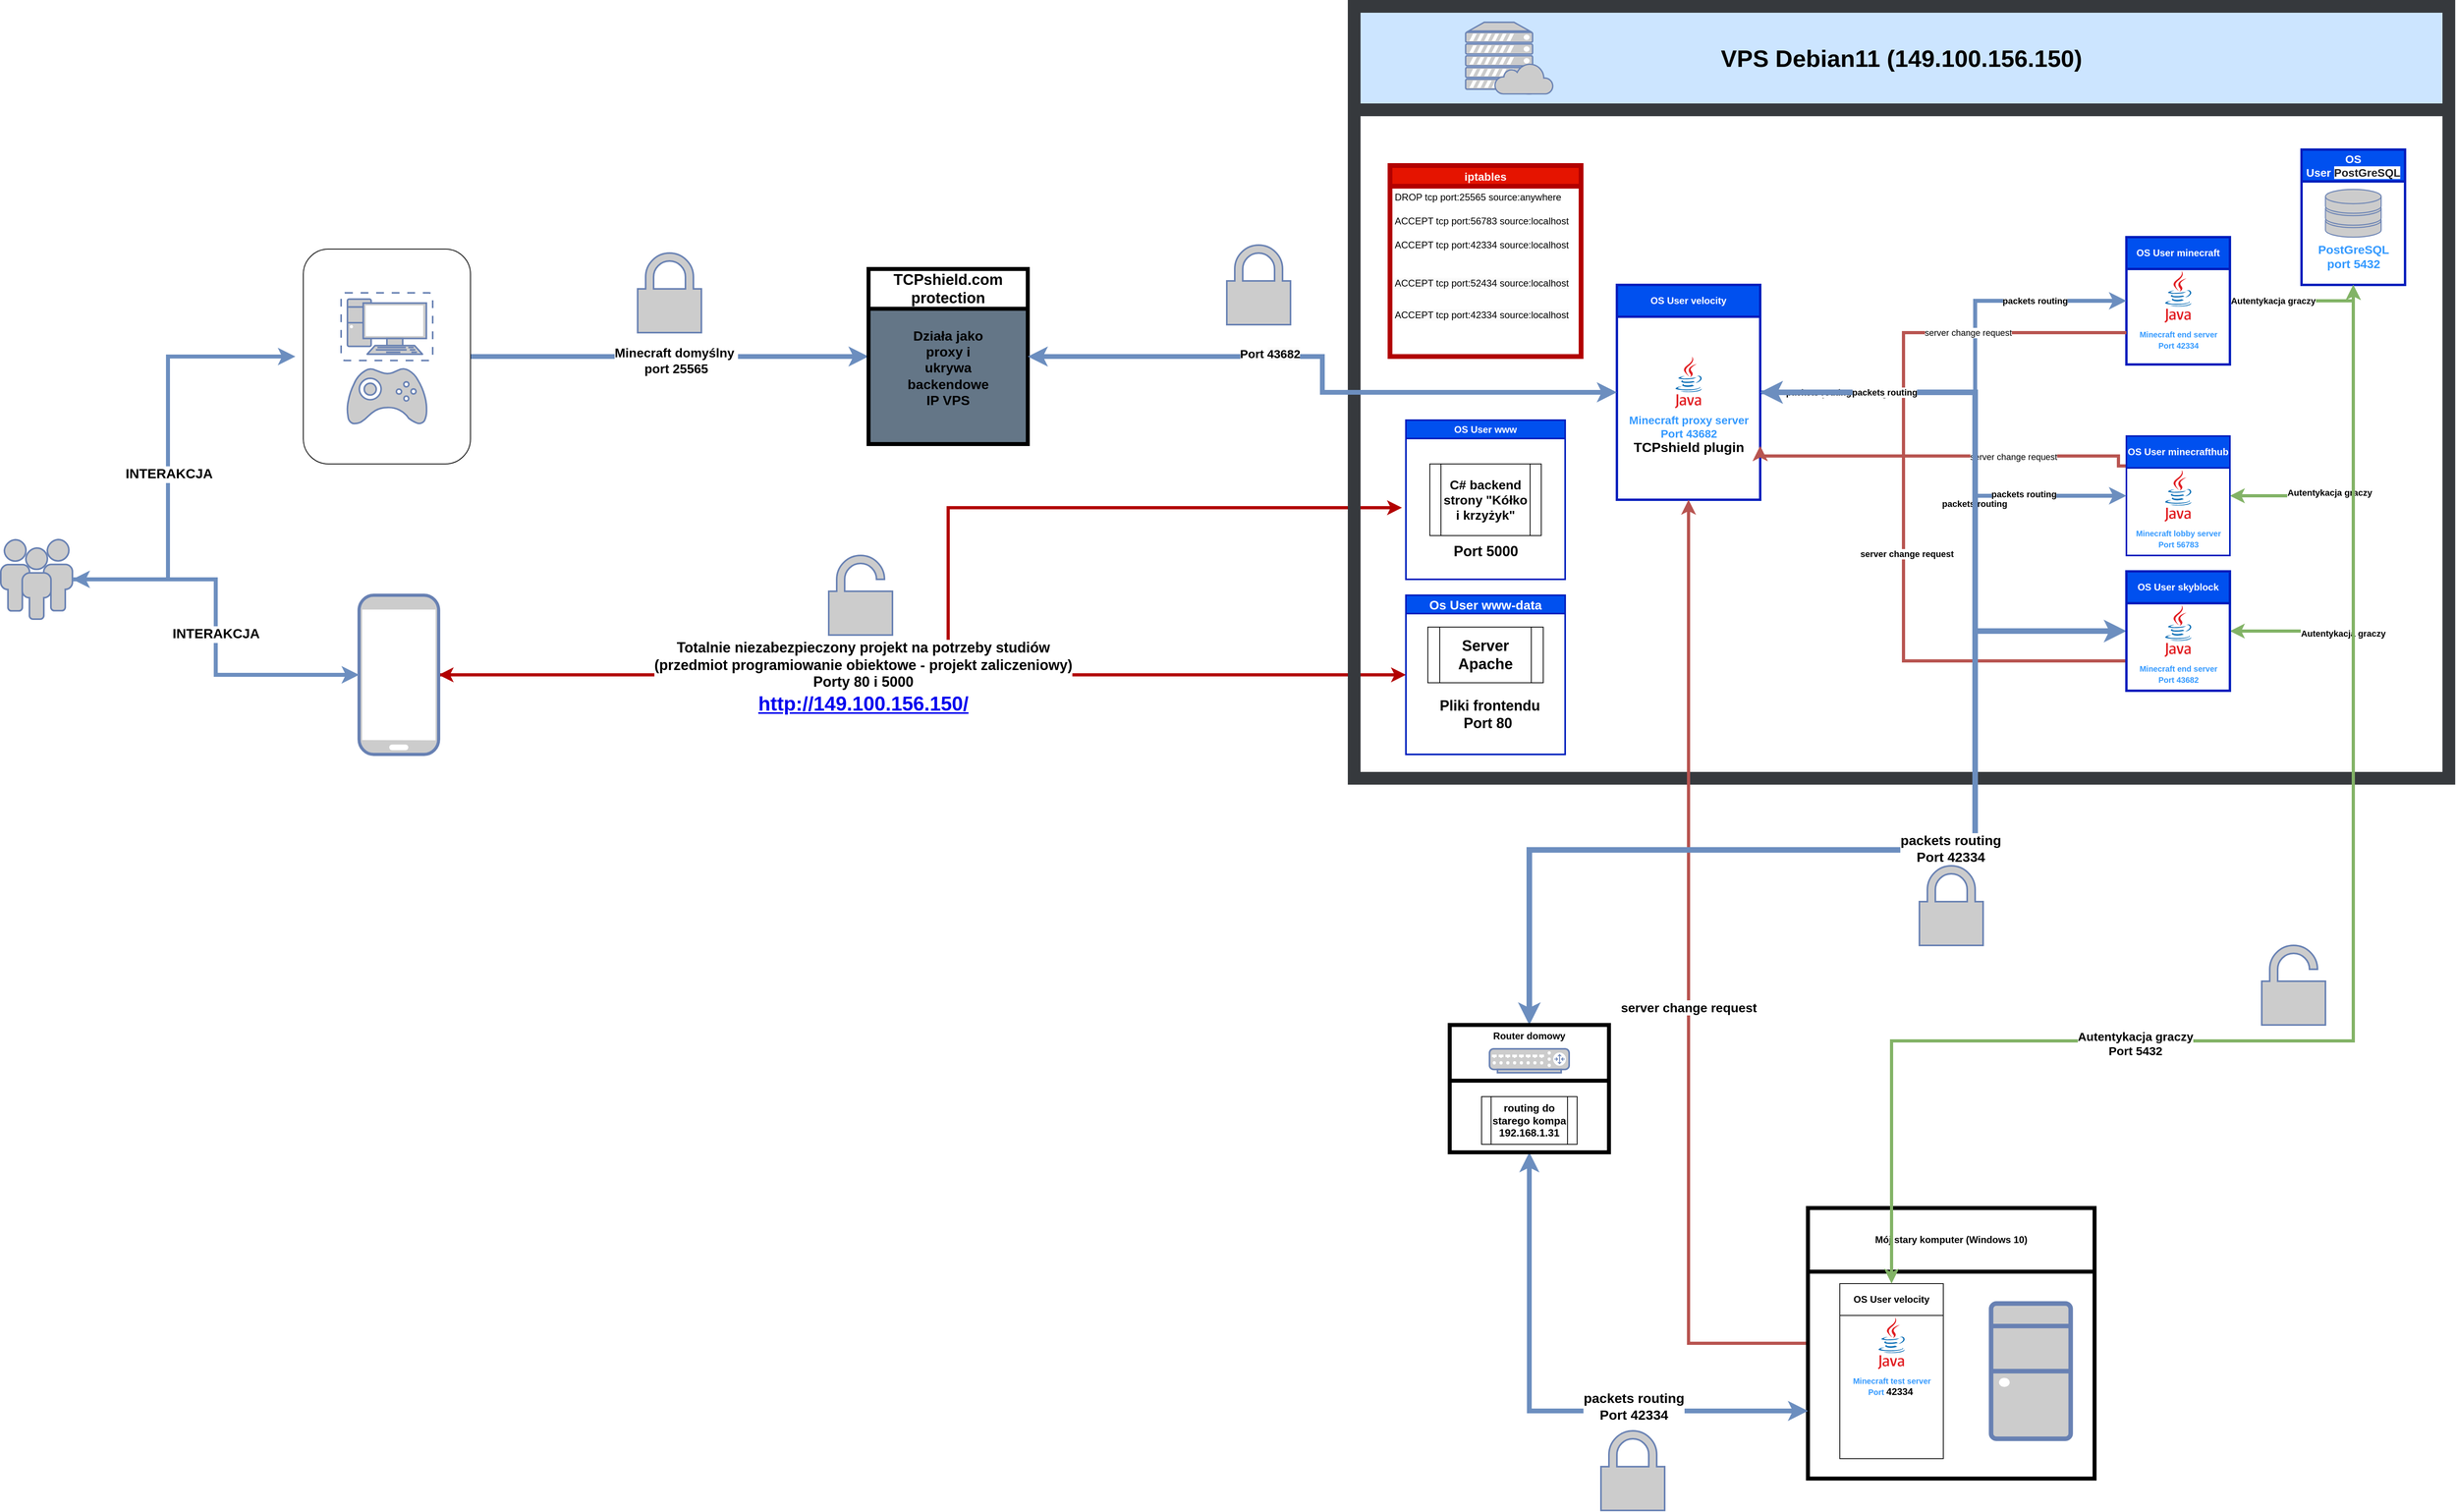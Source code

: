<mxfile version="24.4.6" type="github">
  <diagram name="Strona-1" id="v6Axa3R0iDyyJzmrWVXv">
    <mxGraphModel dx="3990" dy="1300" grid="1" gridSize="10" guides="1" tooltips="1" connect="1" arrows="1" fold="1" page="1" pageScale="1" pageWidth="1600" pageHeight="1200" math="0" shadow="0">
      <root>
        <mxCell id="0" />
        <mxCell id="1" parent="0" />
        <mxCell id="nR0ov-suRXUIzoShIlQR-105" style="edgeStyle=orthogonalEdgeStyle;rounded=0;orthogonalLoop=1;jettySize=auto;html=1;exitX=1;exitY=0.5;exitDx=0;exitDy=0;entryX=0;entryY=0.5;entryDx=0;entryDy=0;strokeWidth=6;fillColor=#dae8fc;strokeColor=#6c8ebf;" parent="1" source="nR0ov-suRXUIzoShIlQR-102" target="nR0ov-suRXUIzoShIlQR-99" edge="1">
          <mxGeometry relative="1" as="geometry" />
        </mxCell>
        <mxCell id="nR0ov-suRXUIzoShIlQR-106" value="&lt;b style=&quot;font-size: 16px;&quot;&gt;Minecraft domyślny&amp;nbsp;&lt;br&gt;port 25565&lt;/b&gt;" style="edgeLabel;html=1;align=center;verticalAlign=middle;resizable=0;points=[];" parent="nR0ov-suRXUIzoShIlQR-105" vertex="1" connectable="0">
          <mxGeometry x="0.029" y="-5" relative="1" as="geometry">
            <mxPoint as="offset" />
          </mxGeometry>
        </mxCell>
        <mxCell id="nR0ov-suRXUIzoShIlQR-4" value="" style="fontColor=#0066CC;verticalAlign=top;verticalLabelPosition=bottom;labelPosition=center;align=center;html=1;outlineConnect=0;fillColor=#CCCCCC;strokeColor=#6881B3;gradientColor=none;gradientDirection=north;strokeWidth=2;shape=mxgraph.networks.secured;" parent="1" vertex="1">
          <mxGeometry x="-720" y="330" width="80" height="100" as="geometry" />
        </mxCell>
        <mxCell id="nR0ov-suRXUIzoShIlQR-130" style="edgeStyle=orthogonalEdgeStyle;rounded=0;orthogonalLoop=1;jettySize=auto;html=1;exitX=1;exitY=0.5;exitDx=0;exitDy=0;exitPerimeter=0;entryX=0;entryY=0.5;entryDx=0;entryDy=0;fillColor=#e51400;strokeColor=#B20000;strokeWidth=4;" parent="1" source="nR0ov-suRXUIzoShIlQR-7" target="nR0ov-suRXUIzoShIlQR-119" edge="1">
          <mxGeometry relative="1" as="geometry" />
        </mxCell>
        <mxCell id="nR0ov-suRXUIzoShIlQR-131" style="edgeStyle=orthogonalEdgeStyle;rounded=0;orthogonalLoop=1;jettySize=auto;html=1;exitX=1;exitY=0.5;exitDx=0;exitDy=0;exitPerimeter=0;fillColor=#e51400;strokeColor=#B20000;strokeWidth=4;startArrow=classic;startFill=1;" parent="1" source="nR0ov-suRXUIzoShIlQR-7" edge="1">
          <mxGeometry relative="1" as="geometry">
            <mxPoint x="240" y="650" as="targetPoint" />
            <Array as="points">
              <mxPoint x="-330" y="860" />
              <mxPoint x="-330" y="650" />
            </Array>
          </mxGeometry>
        </mxCell>
        <mxCell id="nR0ov-suRXUIzoShIlQR-132" value="&lt;b style=&quot;font-size: 18px;&quot;&gt;Totalnie niezabezpieczony projekt na potrzeby studiów&lt;/b&gt;&lt;br&gt;&lt;b style=&quot;font-size: 18px;&quot;&gt;(przedmiot programiowanie obiektowe - projekt zaliczeniowy)&lt;/b&gt;&lt;br&gt;&lt;b style=&quot;font-size: 18px;&quot;&gt;Porty 80 i 5000&lt;/b&gt;&lt;br&gt;&lt;b style=&quot;&quot;&gt;&lt;font style=&quot;font-size: 25px;&quot; color=&quot;#ff0000&quot;&gt;&lt;a href=&quot;http://149.100.156.150/&quot;&gt;http://149.100.156.150/&lt;/a&gt;&lt;/font&gt;&lt;/b&gt;" style="edgeLabel;html=1;align=center;verticalAlign=middle;resizable=0;points=[];" parent="nR0ov-suRXUIzoShIlQR-131" vertex="1" connectable="0">
          <mxGeometry x="-0.25" y="-3" relative="1" as="geometry">
            <mxPoint as="offset" />
          </mxGeometry>
        </mxCell>
        <mxCell id="nR0ov-suRXUIzoShIlQR-7" value="" style="fontColor=#0066CC;verticalAlign=top;verticalLabelPosition=bottom;labelPosition=center;align=center;html=1;outlineConnect=0;fillColor=#CCCCCC;strokeColor=#6881B3;gradientColor=none;gradientDirection=north;strokeWidth=2;shape=mxgraph.networks.mobile;" parent="1" vertex="1">
          <mxGeometry x="-1070" y="760" width="100" height="200" as="geometry" />
        </mxCell>
        <mxCell id="nR0ov-suRXUIzoShIlQR-126" style="edgeStyle=orthogonalEdgeStyle;rounded=0;orthogonalLoop=1;jettySize=auto;html=1;exitX=1;exitY=0.5;exitDx=0;exitDy=0;exitPerimeter=0;fillColor=#dae8fc;strokeColor=#6c8ebf;strokeWidth=5;startArrow=classic;startFill=1;" parent="1" source="nR0ov-suRXUIzoShIlQR-9" edge="1">
          <mxGeometry relative="1" as="geometry">
            <mxPoint x="-1150" y="460" as="targetPoint" />
            <Array as="points">
              <mxPoint x="-1310" y="740" />
              <mxPoint x="-1310" y="460" />
            </Array>
          </mxGeometry>
        </mxCell>
        <mxCell id="nR0ov-suRXUIzoShIlQR-128" value="&lt;b&gt;&lt;font style=&quot;font-size: 17px;&quot;&gt;INTERAKCJA&lt;/font&gt;&lt;/b&gt;" style="edgeLabel;html=1;align=center;verticalAlign=middle;resizable=0;points=[];" parent="nR0ov-suRXUIzoShIlQR-126" vertex="1" connectable="0">
          <mxGeometry x="-0.098" y="-1" relative="1" as="geometry">
            <mxPoint as="offset" />
          </mxGeometry>
        </mxCell>
        <mxCell id="nR0ov-suRXUIzoShIlQR-9" value="" style="fontColor=#0066CC;verticalAlign=top;verticalLabelPosition=bottom;labelPosition=center;align=center;html=1;outlineConnect=0;fillColor=#CCCCCC;strokeColor=#6881B3;gradientColor=none;gradientDirection=north;strokeWidth=2;shape=mxgraph.networks.users;" parent="1" vertex="1">
          <mxGeometry x="-1520" y="690" width="90" height="100" as="geometry" />
        </mxCell>
        <mxCell id="nR0ov-suRXUIzoShIlQR-10" value="" style="fontColor=#0066CC;verticalAlign=top;verticalLabelPosition=bottom;labelPosition=center;align=center;html=1;outlineConnect=0;fillColor=#CCCCCC;strokeColor=#6881B3;gradientColor=none;gradientDirection=north;strokeWidth=2;shape=mxgraph.networks.unsecure;" parent="1" vertex="1">
          <mxGeometry x="-480" y="710" width="80" height="100" as="geometry" />
        </mxCell>
        <mxCell id="nR0ov-suRXUIzoShIlQR-13" value="&lt;font style=&quot;font-size: 30px;&quot;&gt;VPS Debian11 (149.100.156.150)&lt;/font&gt;" style="swimlane;whiteSpace=wrap;html=1;startSize=130;strokeWidth=16;fontSize=13;fillColor=#cce5ff;strokeColor=#36393d;" parent="1" vertex="1">
          <mxGeometry x="180" y="20" width="1375" height="970" as="geometry" />
        </mxCell>
        <mxCell id="nR0ov-suRXUIzoShIlQR-17" value="&lt;font style=&quot;font-size: 14px;&quot; face=&quot;Helvetica&quot;&gt;OS User&amp;nbsp;&lt;span style=&quot;color: rgb(32, 33, 36); text-align: left; background-color: rgb(255, 255, 255);&quot;&gt;PostGreSQL&lt;/span&gt;&lt;/font&gt;" style="swimlane;whiteSpace=wrap;html=1;startSize=40;strokeWidth=3;fillColor=#0050ef;fontColor=#ffffff;strokeColor=#001DBC;" parent="nR0ov-suRXUIzoShIlQR-13" vertex="1">
          <mxGeometry x="1190" y="180" width="130" height="170" as="geometry" />
        </mxCell>
        <mxCell id="nR0ov-suRXUIzoShIlQR-16" value="&lt;font color=&quot;#3399ff&quot; face=&quot;Helvetica&quot; style=&quot;font-size: 15px;&quot;&gt;&lt;b style=&quot;&quot;&gt;&lt;span style=&quot;text-align: left; text-wrap: wrap; background-color: rgb(255, 255, 255);&quot;&gt;PostGreSQL&lt;br&gt;&lt;/span&gt;port&amp;nbsp;&lt;span style=&quot;text-align: left; text-wrap: wrap; background-color: rgb(255, 255, 255);&quot;&gt;5432&lt;/span&gt;&lt;/b&gt;&lt;/font&gt;" style="fontColor=#0066CC;verticalAlign=top;verticalLabelPosition=bottom;labelPosition=center;align=center;html=1;outlineConnect=0;fillColor=#CCCCCC;strokeColor=#6881B3;gradientColor=none;gradientDirection=north;strokeWidth=2;shape=mxgraph.networks.storage;" parent="nR0ov-suRXUIzoShIlQR-17" vertex="1">
          <mxGeometry x="30" y="50" width="70" height="60" as="geometry" />
        </mxCell>
        <mxCell id="nR0ov-suRXUIzoShIlQR-53" style="edgeStyle=orthogonalEdgeStyle;rounded=0;orthogonalLoop=1;jettySize=auto;html=1;exitX=1;exitY=0.5;exitDx=0;exitDy=0;entryX=0.5;entryY=1;entryDx=0;entryDy=0;fillColor=#d5e8d4;strokeColor=#82b366;strokeWidth=4;" parent="nR0ov-suRXUIzoShIlQR-13" source="nR0ov-suRXUIzoShIlQR-18" target="nR0ov-suRXUIzoShIlQR-17" edge="1">
          <mxGeometry relative="1" as="geometry" />
        </mxCell>
        <mxCell id="nR0ov-suRXUIzoShIlQR-54" value="&lt;b&gt;Autentykacja graczy&lt;/b&gt;" style="edgeLabel;html=1;align=center;verticalAlign=middle;resizable=0;points=[];" parent="nR0ov-suRXUIzoShIlQR-53" vertex="1" connectable="0">
          <mxGeometry x="-0.388" relative="1" as="geometry">
            <mxPoint as="offset" />
          </mxGeometry>
        </mxCell>
        <mxCell id="nR0ov-suRXUIzoShIlQR-18" value="OS User minecraft" style="swimlane;whiteSpace=wrap;html=1;startSize=40;strokeWidth=3;fillColor=#0050ef;fontColor=#ffffff;strokeColor=#001DBC;" parent="nR0ov-suRXUIzoShIlQR-13" vertex="1">
          <mxGeometry x="970.0" y="290" width="130" height="160" as="geometry" />
        </mxCell>
        <mxCell id="nR0ov-suRXUIzoShIlQR-21" value="&lt;font size=&quot;1&quot; color=&quot;#3399ff&quot;&gt;&lt;b&gt;Minecraft end server&lt;br&gt;Port&amp;nbsp;42334&lt;/b&gt;&lt;/font&gt;" style="dashed=0;outlineConnect=0;html=1;align=center;labelPosition=center;verticalLabelPosition=bottom;verticalAlign=top;shape=mxgraph.weblogos.java" parent="nR0ov-suRXUIzoShIlQR-18" vertex="1">
          <mxGeometry x="47.8" y="42.5" width="34.4" height="65" as="geometry" />
        </mxCell>
        <mxCell id="nR0ov-suRXUIzoShIlQR-14" value="" style="group" parent="nR0ov-suRXUIzoShIlQR-13" vertex="1" connectable="0">
          <mxGeometry x="140" y="20" width="110" height="90" as="geometry" />
        </mxCell>
        <mxCell id="nR0ov-suRXUIzoShIlQR-2" value="" style="fontColor=#0066CC;verticalAlign=top;verticalLabelPosition=bottom;labelPosition=center;align=center;html=1;outlineConnect=0;fillColor=#CCCCCC;strokeColor=#6881B3;gradientColor=none;gradientDirection=north;strokeWidth=2;shape=mxgraph.networks.web_server;movable=1;resizable=1;rotatable=1;deletable=1;editable=1;locked=0;connectable=1;" parent="nR0ov-suRXUIzoShIlQR-14" vertex="1">
          <mxGeometry width="96.25" height="90" as="geometry" />
        </mxCell>
        <mxCell id="nR0ov-suRXUIzoShIlQR-5" value="" style="html=1;outlineConnect=0;fillColor=#CCCCCC;strokeColor=#6881B3;gradientColor=none;gradientDirection=north;strokeWidth=2;shape=mxgraph.networks.cloud;fontColor=#ffffff;movable=1;resizable=1;rotatable=1;deletable=1;editable=1;locked=0;connectable=1;" parent="nR0ov-suRXUIzoShIlQR-14" vertex="1">
          <mxGeometry x="36.667" y="51.429" width="73.333" height="38.571" as="geometry" />
        </mxCell>
        <mxCell id="nR0ov-suRXUIzoShIlQR-34" style="edgeStyle=orthogonalEdgeStyle;rounded=0;orthogonalLoop=1;jettySize=auto;html=1;exitX=1;exitY=0.5;exitDx=0;exitDy=0;entryX=0.5;entryY=1;entryDx=0;entryDy=0;startArrow=classic;startFill=1;fillColor=#d5e8d4;strokeColor=#82b366;strokeWidth=4;" parent="nR0ov-suRXUIzoShIlQR-13" source="nR0ov-suRXUIzoShIlQR-28" target="nR0ov-suRXUIzoShIlQR-17" edge="1">
          <mxGeometry relative="1" as="geometry" />
        </mxCell>
        <mxCell id="nR0ov-suRXUIzoShIlQR-35" value="&lt;b&gt;Autentykacja graczy&lt;/b&gt;" style="edgeLabel;html=1;align=center;verticalAlign=middle;resizable=0;points=[];" parent="nR0ov-suRXUIzoShIlQR-34" vertex="1" connectable="0">
          <mxGeometry x="-0.404" y="4" relative="1" as="geometry">
            <mxPoint as="offset" />
          </mxGeometry>
        </mxCell>
        <mxCell id="nR0ov-suRXUIzoShIlQR-49" style="edgeStyle=orthogonalEdgeStyle;rounded=0;orthogonalLoop=1;jettySize=auto;html=1;exitX=0;exitY=0.25;exitDx=0;exitDy=0;entryX=1;entryY=0.75;entryDx=0;entryDy=0;fillColor=#f8cecc;strokeColor=#b85450;strokeWidth=4;" parent="nR0ov-suRXUIzoShIlQR-13" source="nR0ov-suRXUIzoShIlQR-28" target="nR0ov-suRXUIzoShIlQR-30" edge="1">
          <mxGeometry relative="1" as="geometry">
            <mxPoint x="540" y="530" as="targetPoint" />
            <Array as="points">
              <mxPoint x="960" y="578" />
              <mxPoint x="960" y="565" />
            </Array>
          </mxGeometry>
        </mxCell>
        <mxCell id="nR0ov-suRXUIzoShIlQR-50" value="server change request" style="edgeLabel;html=1;align=center;verticalAlign=middle;resizable=0;points=[];" parent="nR0ov-suRXUIzoShIlQR-49" vertex="1" connectable="0">
          <mxGeometry x="-0.36" y="1" relative="1" as="geometry">
            <mxPoint as="offset" />
          </mxGeometry>
        </mxCell>
        <mxCell id="nR0ov-suRXUIzoShIlQR-28" value="OS User minecrafthub" style="swimlane;whiteSpace=wrap;html=1;startSize=40;strokeWidth=2;fillColor=#0050ef;fontColor=#ffffff;strokeColor=#001DBC;" parent="nR0ov-suRXUIzoShIlQR-13" vertex="1">
          <mxGeometry x="970.0" y="540" width="130" height="150" as="geometry" />
        </mxCell>
        <mxCell id="nR0ov-suRXUIzoShIlQR-29" value="&lt;font size=&quot;1&quot; color=&quot;#3399ff&quot;&gt;&lt;b&gt;Minecraft lobby server&lt;br&gt;Port&amp;nbsp;56783&lt;/b&gt;&lt;/font&gt;" style="dashed=0;outlineConnect=0;html=1;align=center;labelPosition=center;verticalLabelPosition=bottom;verticalAlign=top;shape=mxgraph.weblogos.java" parent="nR0ov-suRXUIzoShIlQR-28" vertex="1">
          <mxGeometry x="47.8" y="42.5" width="34.4" height="65" as="geometry" />
        </mxCell>
        <mxCell id="nR0ov-suRXUIzoShIlQR-39" style="edgeStyle=orthogonalEdgeStyle;rounded=0;orthogonalLoop=1;jettySize=auto;html=1;entryX=0;entryY=0.5;entryDx=0;entryDy=0;strokeWidth=5;exitX=1;exitY=0.5;exitDx=0;exitDy=0;fillColor=#dae8fc;strokeColor=#6c8ebf;" parent="nR0ov-suRXUIzoShIlQR-13" source="nR0ov-suRXUIzoShIlQR-30" target="nR0ov-suRXUIzoShIlQR-28" edge="1">
          <mxGeometry relative="1" as="geometry">
            <mxPoint x="640" y="520" as="targetPoint" />
            <mxPoint x="540" y="480" as="sourcePoint" />
            <Array as="points">
              <mxPoint x="780" y="485" />
              <mxPoint x="780" y="615" />
            </Array>
          </mxGeometry>
        </mxCell>
        <mxCell id="nR0ov-suRXUIzoShIlQR-40" value="&lt;b&gt;packets routing&lt;/b&gt;" style="edgeLabel;html=1;align=center;verticalAlign=middle;resizable=0;points=[];" parent="nR0ov-suRXUIzoShIlQR-39" vertex="1" connectable="0">
          <mxGeometry x="-0.602" y="-1" relative="1" as="geometry">
            <mxPoint as="offset" />
          </mxGeometry>
        </mxCell>
        <mxCell id="nR0ov-suRXUIzoShIlQR-60" value="&lt;b&gt;packets routing&lt;/b&gt;" style="edgeLabel;html=1;align=center;verticalAlign=middle;resizable=0;points=[];" parent="nR0ov-suRXUIzoShIlQR-39" vertex="1" connectable="0">
          <mxGeometry x="0.562" y="2" relative="1" as="geometry">
            <mxPoint as="offset" />
          </mxGeometry>
        </mxCell>
        <mxCell id="nR0ov-suRXUIzoShIlQR-41" style="edgeStyle=orthogonalEdgeStyle;rounded=0;orthogonalLoop=1;jettySize=auto;html=1;exitX=1;exitY=0.5;exitDx=0;exitDy=0;entryX=0;entryY=0.5;entryDx=0;entryDy=0;strokeWidth=5;fillColor=#dae8fc;strokeColor=#6c8ebf;" parent="nR0ov-suRXUIzoShIlQR-13" source="nR0ov-suRXUIzoShIlQR-30" target="nR0ov-suRXUIzoShIlQR-18" edge="1">
          <mxGeometry relative="1" as="geometry">
            <Array as="points">
              <mxPoint x="780" y="485" />
              <mxPoint x="780" y="370" />
            </Array>
          </mxGeometry>
        </mxCell>
        <mxCell id="nR0ov-suRXUIzoShIlQR-43" value="&lt;b&gt;packets routing&lt;/b&gt;" style="edgeLabel;html=1;align=center;verticalAlign=middle;resizable=0;points=[];" parent="nR0ov-suRXUIzoShIlQR-41" vertex="1" connectable="0">
          <mxGeometry x="-0.612" relative="1" as="geometry">
            <mxPoint as="offset" />
          </mxGeometry>
        </mxCell>
        <mxCell id="nR0ov-suRXUIzoShIlQR-61" value="&lt;b&gt;packets routing&lt;/b&gt;" style="edgeLabel;html=1;align=center;verticalAlign=middle;resizable=0;points=[];" parent="nR0ov-suRXUIzoShIlQR-41" vertex="1" connectable="0">
          <mxGeometry x="0.601" relative="1" as="geometry">
            <mxPoint x="-1" as="offset" />
          </mxGeometry>
        </mxCell>
        <mxCell id="nR0ov-suRXUIzoShIlQR-45" style="edgeStyle=orthogonalEdgeStyle;rounded=0;orthogonalLoop=1;jettySize=auto;html=1;exitX=1;exitY=0.5;exitDx=0;exitDy=0;strokeWidth=7;startArrow=classic;startFill=1;fillColor=#dae8fc;strokeColor=#6c8ebf;entryX=0;entryY=0.5;entryDx=0;entryDy=0;" parent="nR0ov-suRXUIzoShIlQR-13" source="nR0ov-suRXUIzoShIlQR-30" edge="1" target="nR0ov-suRXUIzoShIlQR-32">
          <mxGeometry relative="1" as="geometry">
            <mxPoint x="1029" y="785" as="targetPoint" />
            <Array as="points">
              <mxPoint x="780" y="485" />
              <mxPoint x="780" y="785" />
            </Array>
          </mxGeometry>
        </mxCell>
        <mxCell id="nR0ov-suRXUIzoShIlQR-46" value="&lt;b&gt;packets routing&lt;/b&gt;" style="edgeLabel;html=1;align=center;verticalAlign=middle;resizable=0;points=[];" parent="nR0ov-suRXUIzoShIlQR-45" vertex="1" connectable="0">
          <mxGeometry x="0.079" y="-1" relative="1" as="geometry">
            <mxPoint as="offset" />
          </mxGeometry>
        </mxCell>
        <mxCell id="nR0ov-suRXUIzoShIlQR-62" value="&lt;b&gt;packets routing&lt;/b&gt;" style="edgeLabel;html=1;align=center;verticalAlign=middle;resizable=0;points=[];" parent="nR0ov-suRXUIzoShIlQR-45" vertex="1" connectable="0">
          <mxGeometry x="-0.807" relative="1" as="geometry">
            <mxPoint x="-1" as="offset" />
          </mxGeometry>
        </mxCell>
        <mxCell id="nR0ov-suRXUIzoShIlQR-30" value="OS User velocity" style="swimlane;whiteSpace=wrap;html=1;startSize=40;fillColor=#0050ef;fontColor=#ffffff;strokeColor=#001DBC;strokeWidth=3;" parent="nR0ov-suRXUIzoShIlQR-13" vertex="1">
          <mxGeometry x="330" y="350" width="180" height="270" as="geometry">
            <mxRectangle x="30" y="380" width="130" height="40" as="alternateBounds" />
          </mxGeometry>
        </mxCell>
        <mxCell id="nR0ov-suRXUIzoShIlQR-31" value="&lt;font style=&quot;font-size: 14px;&quot; color=&quot;#3399ff&quot;&gt;&lt;b&gt;Minecraft proxy server&lt;br&gt;Port&amp;nbsp;43682&lt;/b&gt;&lt;/font&gt;" style="dashed=0;outlineConnect=0;html=1;align=center;labelPosition=center;verticalLabelPosition=bottom;verticalAlign=top;shape=mxgraph.weblogos.java" parent="nR0ov-suRXUIzoShIlQR-30" vertex="1">
          <mxGeometry x="72.8" y="90" width="34.4" height="65" as="geometry" />
        </mxCell>
        <mxCell id="nR0ov-suRXUIzoShIlQR-115" value="TCPshield plugin" style="text;html=1;align=center;verticalAlign=middle;resizable=0;points=[];autosize=1;strokeColor=none;fillColor=none;fontSize=17;fontStyle=1" parent="nR0ov-suRXUIzoShIlQR-30" vertex="1">
          <mxGeometry x="15" y="190" width="150" height="30" as="geometry" />
        </mxCell>
        <mxCell id="nR0ov-suRXUIzoShIlQR-37" style="edgeStyle=orthogonalEdgeStyle;rounded=0;orthogonalLoop=1;jettySize=auto;html=1;exitX=1;exitY=0.5;exitDx=0;exitDy=0;entryX=0.5;entryY=1;entryDx=0;entryDy=0;startArrow=classic;startFill=1;fillColor=#d5e8d4;strokeColor=#82b366;strokeWidth=4;" parent="nR0ov-suRXUIzoShIlQR-13" source="nR0ov-suRXUIzoShIlQR-32" target="nR0ov-suRXUIzoShIlQR-17" edge="1">
          <mxGeometry relative="1" as="geometry" />
        </mxCell>
        <mxCell id="nR0ov-suRXUIzoShIlQR-38" value="&lt;b&gt;Autentykacja graczy&lt;/b&gt;" style="edgeLabel;html=1;align=center;verticalAlign=middle;resizable=0;points=[];" parent="nR0ov-suRXUIzoShIlQR-37" vertex="1" connectable="0">
          <mxGeometry x="-0.52" y="-3" relative="1" as="geometry">
            <mxPoint as="offset" />
          </mxGeometry>
        </mxCell>
        <mxCell id="nR0ov-suRXUIzoShIlQR-47" style="edgeStyle=orthogonalEdgeStyle;rounded=0;orthogonalLoop=1;jettySize=auto;html=1;entryX=1;entryY=0.75;entryDx=0;entryDy=0;exitX=0;exitY=0.75;exitDx=0;exitDy=0;fillColor=#f8cecc;strokeColor=#b85450;strokeWidth=4;" parent="nR0ov-suRXUIzoShIlQR-13" source="nR0ov-suRXUIzoShIlQR-32" target="nR0ov-suRXUIzoShIlQR-30" edge="1">
          <mxGeometry relative="1" as="geometry">
            <mxPoint x="880" y="830" as="sourcePoint" />
            <Array as="points">
              <mxPoint x="690" y="822" />
              <mxPoint x="690" y="565" />
            </Array>
          </mxGeometry>
        </mxCell>
        <mxCell id="nR0ov-suRXUIzoShIlQR-48" value="&lt;b&gt;server change request&lt;/b&gt;" style="edgeLabel;html=1;align=center;verticalAlign=middle;resizable=0;points=[];" parent="nR0ov-suRXUIzoShIlQR-47" vertex="1" connectable="0">
          <mxGeometry x="0.133" y="-4" relative="1" as="geometry">
            <mxPoint y="-1" as="offset" />
          </mxGeometry>
        </mxCell>
        <mxCell id="nR0ov-suRXUIzoShIlQR-32" value="OS User skyblock" style="swimlane;whiteSpace=wrap;html=1;startSize=40;strokeWidth=3;fillColor=#0050ef;fontColor=#ffffff;strokeColor=#001DBC;" parent="nR0ov-suRXUIzoShIlQR-13" vertex="1">
          <mxGeometry x="970.0" y="710" width="130" height="150" as="geometry" />
        </mxCell>
        <mxCell id="nR0ov-suRXUIzoShIlQR-33" value="&lt;font size=&quot;1&quot; color=&quot;#3399ff&quot;&gt;&lt;b&gt;Minecraft end server&lt;br&gt;Port&amp;nbsp;43682&lt;/b&gt;&lt;/font&gt;" style="dashed=0;outlineConnect=0;html=1;align=center;labelPosition=center;verticalLabelPosition=bottom;verticalAlign=top;shape=mxgraph.weblogos.java" parent="nR0ov-suRXUIzoShIlQR-32" vertex="1">
          <mxGeometry x="47.8" y="42.5" width="34.4" height="65" as="geometry" />
        </mxCell>
        <mxCell id="nR0ov-suRXUIzoShIlQR-51" style="edgeStyle=orthogonalEdgeStyle;rounded=0;orthogonalLoop=1;jettySize=auto;html=1;exitX=0;exitY=0.75;exitDx=0;exitDy=0;entryX=1;entryY=0.75;entryDx=0;entryDy=0;fillColor=#f8cecc;strokeColor=#b85450;strokeWidth=4;" parent="nR0ov-suRXUIzoShIlQR-13" source="nR0ov-suRXUIzoShIlQR-18" target="nR0ov-suRXUIzoShIlQR-30" edge="1">
          <mxGeometry relative="1" as="geometry">
            <Array as="points">
              <mxPoint x="690" y="410" />
              <mxPoint x="690" y="565" />
            </Array>
          </mxGeometry>
        </mxCell>
        <mxCell id="nR0ov-suRXUIzoShIlQR-52" value="server change request" style="edgeLabel;html=1;align=center;verticalAlign=middle;resizable=0;points=[];" parent="nR0ov-suRXUIzoShIlQR-51" vertex="1" connectable="0">
          <mxGeometry x="-0.368" relative="1" as="geometry">
            <mxPoint x="-1" as="offset" />
          </mxGeometry>
        </mxCell>
        <mxCell id="nR0ov-suRXUIzoShIlQR-63" value="iptables" style="swimlane;fontStyle=1;childLayout=stackLayout;horizontal=1;startSize=26;horizontalStack=0;resizeParent=1;resizeParentMax=0;resizeLast=0;collapsible=1;marginBottom=0;align=center;fontSize=14;swimlaneFillColor=default;strokeColor=#B20000;strokeWidth=6;fillColor=#e51400;fontColor=#ffffff;" parent="nR0ov-suRXUIzoShIlQR-13" vertex="1">
          <mxGeometry x="45" y="200" width="240" height="240" as="geometry" />
        </mxCell>
        <mxCell id="nR0ov-suRXUIzoShIlQR-64" value="DROP tcp port:25565 source:anywhere" style="text;strokeColor=none;fillColor=none;spacingLeft=4;spacingRight=4;overflow=hidden;rotatable=0;points=[[0,0.5],[1,0.5]];portConstraint=eastwest;fontSize=12;whiteSpace=wrap;html=1;" parent="nR0ov-suRXUIzoShIlQR-63" vertex="1">
          <mxGeometry y="26" width="240" height="30" as="geometry" />
        </mxCell>
        <mxCell id="nR0ov-suRXUIzoShIlQR-65" value="ACCEPT tcp port:56783 source:localhost" style="text;strokeColor=none;fillColor=none;spacingLeft=4;spacingRight=4;overflow=hidden;rotatable=0;points=[[0,0.5],[1,0.5]];portConstraint=eastwest;fontSize=12;whiteSpace=wrap;html=1;" parent="nR0ov-suRXUIzoShIlQR-63" vertex="1">
          <mxGeometry y="56" width="240" height="30" as="geometry" />
        </mxCell>
        <mxCell id="nR0ov-suRXUIzoShIlQR-66" value="ACCEPT tcp port:42334 source:localhost" style="text;strokeColor=none;fillColor=none;spacingLeft=4;spacingRight=4;overflow=hidden;rotatable=0;points=[[0,0.5],[1,0.5]];portConstraint=eastwest;fontSize=12;whiteSpace=wrap;html=1;" parent="nR0ov-suRXUIzoShIlQR-63" vertex="1">
          <mxGeometry y="86" width="240" height="34" as="geometry" />
        </mxCell>
        <mxCell id="nR0ov-suRXUIzoShIlQR-80" value="&lt;br&gt;&lt;span style=&quot;color: rgb(0, 0, 0); font-family: Helvetica; font-size: 12px; font-style: normal; font-variant-ligatures: normal; font-variant-caps: normal; font-weight: 400; letter-spacing: normal; orphans: 2; text-align: left; text-indent: 0px; text-transform: none; widows: 2; word-spacing: 0px; -webkit-text-stroke-width: 0px; white-space: normal; background-color: rgb(251, 251, 251); text-decoration-thickness: initial; text-decoration-style: initial; text-decoration-color: initial; display: inline !important; float: none;&quot;&gt;ACCEPT tcp port:52434 source:localhost&lt;/span&gt;&lt;div&gt;&lt;br/&gt;&lt;/div&gt;" style="text;strokeColor=none;fillColor=none;spacingLeft=4;spacingRight=4;overflow=hidden;rotatable=0;points=[[0,0.5],[1,0.5]];portConstraint=eastwest;fontSize=12;whiteSpace=wrap;html=1;" parent="nR0ov-suRXUIzoShIlQR-63" vertex="1">
          <mxGeometry y="120" width="240" height="40" as="geometry" />
        </mxCell>
        <mxCell id="nR0ov-suRXUIzoShIlQR-82" value="&lt;br&gt;&lt;span style=&quot;color: rgb(0, 0, 0); font-family: Helvetica; font-size: 12px; font-style: normal; font-variant-ligatures: normal; font-variant-caps: normal; font-weight: 400; letter-spacing: normal; orphans: 2; text-align: left; text-indent: 0px; text-transform: none; widows: 2; word-spacing: 0px; -webkit-text-stroke-width: 0px; white-space: normal; background-color: rgb(251, 251, 251); text-decoration-thickness: initial; text-decoration-style: initial; text-decoration-color: initial; display: inline !important; float: none;&quot;&gt;ACCEPT tcp port:42334 source:localhost&lt;/span&gt;&lt;div&gt;&lt;br/&gt;&lt;/div&gt;" style="text;strokeColor=none;fillColor=none;spacingLeft=4;spacingRight=4;overflow=hidden;rotatable=0;points=[[0,0.5],[1,0.5]];portConstraint=eastwest;fontSize=12;whiteSpace=wrap;html=1;" parent="nR0ov-suRXUIzoShIlQR-63" vertex="1">
          <mxGeometry y="160" width="240" height="40" as="geometry" />
        </mxCell>
        <mxCell id="nR0ov-suRXUIzoShIlQR-81" style="text;strokeColor=none;fillColor=none;spacingLeft=4;spacingRight=4;overflow=hidden;rotatable=0;points=[[0,0.5],[1,0.5]];portConstraint=eastwest;fontSize=12;whiteSpace=wrap;html=1;" parent="nR0ov-suRXUIzoShIlQR-63" vertex="1">
          <mxGeometry y="200" width="240" height="40" as="geometry" />
        </mxCell>
        <mxCell id="nR0ov-suRXUIzoShIlQR-118" value="OS User www" style="swimlane;whiteSpace=wrap;html=1;fillColor=#0050ef;fontColor=#ffffff;strokeColor=#001DBC;strokeWidth=2;" parent="nR0ov-suRXUIzoShIlQR-13" vertex="1">
          <mxGeometry x="65" y="520" width="200" height="200" as="geometry" />
        </mxCell>
        <mxCell id="nR0ov-suRXUIzoShIlQR-121" value="&lt;b&gt;&lt;font style=&quot;font-size: 16px;&quot;&gt;C# backend strony &quot;Kółko i krzyżyk&quot;&lt;/font&gt;&lt;/b&gt;" style="shape=process;whiteSpace=wrap;html=1;backgroundOutline=1;" parent="nR0ov-suRXUIzoShIlQR-118" vertex="1">
          <mxGeometry x="30" y="55" width="140" height="90" as="geometry" />
        </mxCell>
        <mxCell id="nR0ov-suRXUIzoShIlQR-122" value="&lt;b&gt;&lt;font style=&quot;font-size: 18px;&quot;&gt;Port 5000&lt;/font&gt;&lt;/b&gt;" style="text;html=1;align=center;verticalAlign=middle;resizable=0;points=[];autosize=1;strokeColor=none;fillColor=none;" parent="nR0ov-suRXUIzoShIlQR-118" vertex="1">
          <mxGeometry x="50" y="145" width="100" height="40" as="geometry" />
        </mxCell>
        <mxCell id="nR0ov-suRXUIzoShIlQR-119" value="&lt;font style=&quot;font-size: 16px;&quot;&gt;Os User www-data&lt;/font&gt;" style="swimlane;whiteSpace=wrap;html=1;strokeWidth=2;fillColor=#0050ef;fontColor=#ffffff;strokeColor=#001DBC;" parent="nR0ov-suRXUIzoShIlQR-13" vertex="1">
          <mxGeometry x="65" y="740" width="200" height="200" as="geometry" />
        </mxCell>
        <mxCell id="nR0ov-suRXUIzoShIlQR-123" value="&lt;b&gt;&lt;font style=&quot;font-size: 19px;&quot;&gt;Server Apache&lt;br&gt;&lt;/font&gt;&lt;/b&gt;" style="shape=process;whiteSpace=wrap;html=1;backgroundOutline=1;" parent="nR0ov-suRXUIzoShIlQR-119" vertex="1">
          <mxGeometry x="27.5" y="40" width="145" height="70" as="geometry" />
        </mxCell>
        <mxCell id="nR0ov-suRXUIzoShIlQR-124" value="&lt;b style=&quot;font-size: 18px;&quot;&gt;Pliki frontendu&lt;br&gt;Port 80&amp;nbsp;&lt;/b&gt;" style="text;html=1;align=center;verticalAlign=middle;resizable=0;points=[];autosize=1;strokeColor=none;fillColor=none;" parent="nR0ov-suRXUIzoShIlQR-119" vertex="1">
          <mxGeometry x="30.0" y="120" width="150" height="60" as="geometry" />
        </mxCell>
        <mxCell id="nR0ov-suRXUIzoShIlQR-97" style="edgeStyle=orthogonalEdgeStyle;rounded=0;orthogonalLoop=1;jettySize=auto;html=1;exitX=0;exitY=0.5;exitDx=0;exitDy=0;entryX=0.5;entryY=1;entryDx=0;entryDy=0;fillColor=#f8cecc;strokeColor=#b85450;strokeWidth=4;" parent="1" source="nR0ov-suRXUIzoShIlQR-83" target="nR0ov-suRXUIzoShIlQR-30" edge="1">
          <mxGeometry relative="1" as="geometry" />
        </mxCell>
        <mxCell id="nR0ov-suRXUIzoShIlQR-98" value="&lt;b&gt;&lt;font style=&quot;font-size: 16px;&quot;&gt;server change request&lt;/font&gt;&lt;/b&gt;" style="edgeLabel;html=1;align=center;verticalAlign=middle;resizable=0;points=[];" parent="nR0ov-suRXUIzoShIlQR-97" vertex="1" connectable="0">
          <mxGeometry x="-0.054" relative="1" as="geometry">
            <mxPoint as="offset" />
          </mxGeometry>
        </mxCell>
        <mxCell id="nR0ov-suRXUIzoShIlQR-83" value="Mój stary komputer (Windows 10)" style="swimlane;whiteSpace=wrap;html=1;startSize=80;strokeWidth=5;" parent="1" vertex="1">
          <mxGeometry x="750" y="1530" width="360" height="340" as="geometry" />
        </mxCell>
        <mxCell id="nR0ov-suRXUIzoShIlQR-8" value="" style="fontColor=#0066CC;verticalAlign=top;verticalLabelPosition=bottom;labelPosition=center;align=center;html=1;outlineConnect=0;fillColor=#CCCCCC;strokeColor=#6881B3;gradientColor=none;gradientDirection=north;strokeWidth=2;shape=mxgraph.networks.desktop_pc;" parent="nR0ov-suRXUIzoShIlQR-83" vertex="1">
          <mxGeometry x="230" y="120" width="100" height="170" as="geometry" />
        </mxCell>
        <mxCell id="nR0ov-suRXUIzoShIlQR-84" value="OS User velocity" style="swimlane;whiteSpace=wrap;html=1;startSize=40;" parent="nR0ov-suRXUIzoShIlQR-83" vertex="1">
          <mxGeometry x="40" y="95" width="130" height="220" as="geometry">
            <mxRectangle x="30" y="380" width="130" height="40" as="alternateBounds" />
          </mxGeometry>
        </mxCell>
        <mxCell id="nR0ov-suRXUIzoShIlQR-85" value="&lt;font size=&quot;1&quot; color=&quot;#3399ff&quot;&gt;&lt;b&gt;Minecraft test server&lt;br&gt;Port&amp;nbsp;&lt;/b&gt;&lt;/font&gt;&lt;span style=&quot;text-align: left; text-wrap: wrap;&quot;&gt;&lt;b&gt;42334&lt;/b&gt;&amp;nbsp;&lt;/span&gt;" style="dashed=0;outlineConnect=0;html=1;align=center;labelPosition=center;verticalLabelPosition=bottom;verticalAlign=top;shape=mxgraph.weblogos.java" parent="nR0ov-suRXUIzoShIlQR-84" vertex="1">
          <mxGeometry x="47.8" y="42.5" width="34.4" height="65" as="geometry" />
        </mxCell>
        <mxCell id="nR0ov-suRXUIzoShIlQR-86" style="edgeStyle=orthogonalEdgeStyle;rounded=0;orthogonalLoop=1;jettySize=auto;html=1;exitX=1;exitY=0.5;exitDx=0;exitDy=0;strokeWidth=7;startArrow=classic;startFill=1;entryX=0.5;entryY=0;entryDx=0;entryDy=0;fillColor=#dae8fc;strokeColor=#6c8ebf;" parent="1" source="nR0ov-suRXUIzoShIlQR-30" target="nR0ov-suRXUIzoShIlQR-89" edge="1">
          <mxGeometry relative="1" as="geometry">
            <mxPoint x="370" y="1080" as="targetPoint" />
            <mxPoint x="720" y="540" as="sourcePoint" />
            <Array as="points">
              <mxPoint x="960" y="505" />
              <mxPoint x="960" y="1080" />
              <mxPoint x="400" y="1080" />
            </Array>
          </mxGeometry>
        </mxCell>
        <mxCell id="nR0ov-suRXUIzoShIlQR-87" value="&lt;b style=&quot;font-size: 17px;&quot;&gt;&lt;font style=&quot;font-size: 17px;&quot;&gt;packets routing&lt;br&gt;Port 42334&lt;/font&gt;&lt;/b&gt;" style="edgeLabel;html=1;align=center;verticalAlign=middle;resizable=0;points=[];" parent="nR0ov-suRXUIzoShIlQR-86" vertex="1" connectable="0">
          <mxGeometry x="0.079" y="-1" relative="1" as="geometry">
            <mxPoint as="offset" />
          </mxGeometry>
        </mxCell>
        <mxCell id="nR0ov-suRXUIzoShIlQR-88" value="&lt;b&gt;packets routing&lt;/b&gt;" style="edgeLabel;html=1;align=center;verticalAlign=middle;resizable=0;points=[];" parent="nR0ov-suRXUIzoShIlQR-86" vertex="1" connectable="0">
          <mxGeometry x="-0.807" relative="1" as="geometry">
            <mxPoint x="-1" as="offset" />
          </mxGeometry>
        </mxCell>
        <mxCell id="nR0ov-suRXUIzoShIlQR-91" style="edgeStyle=orthogonalEdgeStyle;rounded=0;orthogonalLoop=1;jettySize=auto;html=1;exitX=0.5;exitY=1;exitDx=0;exitDy=0;entryX=0;entryY=0.75;entryDx=0;entryDy=0;fontSize=17;fontStyle=1;horizontal=1;strokeWidth=6;startArrow=classic;startFill=1;fillColor=#dae8fc;strokeColor=#6c8ebf;" parent="1" source="nR0ov-suRXUIzoShIlQR-89" target="nR0ov-suRXUIzoShIlQR-83" edge="1">
          <mxGeometry relative="1" as="geometry" />
        </mxCell>
        <mxCell id="nR0ov-suRXUIzoShIlQR-93" value="&lt;b style=&quot;font-size: 17px;&quot;&gt;packets routing&lt;br&gt;Port 42334&lt;/b&gt;" style="edgeLabel;html=1;align=center;verticalAlign=middle;resizable=0;points=[];" parent="nR0ov-suRXUIzoShIlQR-91" vertex="1" connectable="0">
          <mxGeometry x="0.349" y="5" relative="1" as="geometry">
            <mxPoint as="offset" />
          </mxGeometry>
        </mxCell>
        <mxCell id="nR0ov-suRXUIzoShIlQR-89" value="Router domowy" style="swimlane;whiteSpace=wrap;html=1;startSize=70;align=center;horizontal=1;verticalAlign=top;strokeWidth=5;" parent="1" vertex="1">
          <mxGeometry x="300" y="1300" width="200" height="160" as="geometry" />
        </mxCell>
        <mxCell id="nR0ov-suRXUIzoShIlQR-11" value="" style="fontColor=#0066CC;verticalAlign=top;verticalLabelPosition=bottom;labelPosition=center;align=center;html=1;outlineConnect=0;fillColor=#CCCCCC;strokeColor=#6881B3;gradientColor=none;gradientDirection=north;strokeWidth=2;shape=mxgraph.networks.router;" parent="nR0ov-suRXUIzoShIlQR-89" vertex="1">
          <mxGeometry x="50" y="30" width="100" height="30" as="geometry" />
        </mxCell>
        <mxCell id="nR0ov-suRXUIzoShIlQR-90" value="&lt;b style=&quot;font-size: 13px;&quot;&gt;&lt;font style=&quot;font-size: 13px;&quot;&gt;routing do&lt;/font&gt;&lt;/b&gt;&lt;div style=&quot;font-size: 13px;&quot;&gt;&lt;b&gt;&lt;font style=&quot;font-size: 13px;&quot;&gt;starego kompa&lt;/font&gt;&lt;/b&gt;&lt;/div&gt;&lt;div style=&quot;font-size: 13px;&quot;&gt;&lt;b style=&quot;&quot;&gt;&lt;font style=&quot;font-size: 13px;&quot;&gt;192.168.1.31&lt;/font&gt;&lt;/b&gt;&lt;/div&gt;" style="shape=process;whiteSpace=wrap;html=1;backgroundOutline=1;" parent="nR0ov-suRXUIzoShIlQR-89" vertex="1">
          <mxGeometry x="40" y="90" width="120" height="60" as="geometry" />
        </mxCell>
        <mxCell id="nR0ov-suRXUIzoShIlQR-94" style="edgeStyle=orthogonalEdgeStyle;rounded=0;orthogonalLoop=1;jettySize=auto;html=1;exitX=0.5;exitY=0;exitDx=0;exitDy=0;entryX=0.5;entryY=1;entryDx=0;entryDy=0;startArrow=classic;startFill=1;fillColor=#d5e8d4;strokeColor=#82b366;strokeWidth=4;" parent="1" source="nR0ov-suRXUIzoShIlQR-84" target="nR0ov-suRXUIzoShIlQR-17" edge="1">
          <mxGeometry relative="1" as="geometry">
            <mxPoint x="1090" y="1090" as="targetPoint" />
            <Array as="points">
              <mxPoint x="855" y="1320" />
              <mxPoint x="1435" y="1320" />
            </Array>
          </mxGeometry>
        </mxCell>
        <mxCell id="nR0ov-suRXUIzoShIlQR-95" value="&lt;b style=&quot;font-size: 15px;&quot;&gt;Autentykacja graczy&lt;br&gt;Port 5432&lt;/b&gt;" style="edgeLabel;html=1;align=center;verticalAlign=middle;resizable=0;points=[];" parent="nR0ov-suRXUIzoShIlQR-94" vertex="1" connectable="0">
          <mxGeometry x="-0.333" y="-3" relative="1" as="geometry">
            <mxPoint x="-1" as="offset" />
          </mxGeometry>
        </mxCell>
        <mxCell id="nR0ov-suRXUIzoShIlQR-104" value="" style="group;fillColor=#647687;fontColor=#ffffff;strokeColor=#314354;" parent="1" vertex="1" connectable="0">
          <mxGeometry x="-430" y="350" width="200" height="220" as="geometry" />
        </mxCell>
        <mxCell id="nR0ov-suRXUIzoShIlQR-99" value="&lt;font style=&quot;font-size: 19px;&quot;&gt;TCPshield.com&lt;br&gt;protection&lt;/font&gt;" style="swimlane;whiteSpace=wrap;html=1;startSize=50;strokeWidth=5;" parent="nR0ov-suRXUIzoShIlQR-104" vertex="1">
          <mxGeometry width="200" height="220" as="geometry" />
        </mxCell>
        <mxCell id="nR0ov-suRXUIzoShIlQR-100" value="&lt;b&gt;&lt;font style=&quot;font-size: 17px;&quot;&gt;Działa jako proxy i ukrywa backendowe IP VPS&lt;/font&gt;&lt;/b&gt;" style="text;html=1;align=center;verticalAlign=middle;whiteSpace=wrap;rounded=0;" parent="nR0ov-suRXUIzoShIlQR-104" vertex="1">
          <mxGeometry x="70" y="110" width="60" height="30" as="geometry" />
        </mxCell>
        <mxCell id="nR0ov-suRXUIzoShIlQR-107" value="" style="group" parent="1" vertex="1" connectable="0">
          <mxGeometry x="-1140" y="325" width="210" height="270" as="geometry" />
        </mxCell>
        <mxCell id="nR0ov-suRXUIzoShIlQR-102" value="" style="rounded=1;whiteSpace=wrap;html=1;" parent="nR0ov-suRXUIzoShIlQR-107" vertex="1">
          <mxGeometry width="210" height="270" as="geometry" />
        </mxCell>
        <mxCell id="nR0ov-suRXUIzoShIlQR-1" value="" style="fontColor=#0066CC;verticalAlign=top;verticalLabelPosition=bottom;labelPosition=center;align=center;html=1;outlineConnect=0;fillColor=#CCCCCC;strokeColor=#6881B3;gradientColor=none;gradientDirection=north;strokeWidth=2;shape=mxgraph.networks.virtual_pc;" parent="nR0ov-suRXUIzoShIlQR-107" vertex="1">
          <mxGeometry x="47.5" y="55" width="115" height="85" as="geometry" />
        </mxCell>
        <mxCell id="nR0ov-suRXUIzoShIlQR-6" value="" style="fontColor=#0066CC;verticalAlign=top;verticalLabelPosition=bottom;labelPosition=center;align=center;html=1;outlineConnect=0;fillColor=#CCCCCC;strokeColor=#6881B3;gradientColor=none;gradientDirection=north;strokeWidth=2;shape=mxgraph.networks.gamepad;" parent="nR0ov-suRXUIzoShIlQR-107" vertex="1">
          <mxGeometry x="55" y="150" width="100" height="70" as="geometry" />
        </mxCell>
        <mxCell id="nR0ov-suRXUIzoShIlQR-108" style="edgeStyle=orthogonalEdgeStyle;rounded=0;orthogonalLoop=1;jettySize=auto;html=1;exitX=1;exitY=0.5;exitDx=0;exitDy=0;entryX=0;entryY=0.5;entryDx=0;entryDy=0;fillColor=#dae8fc;strokeColor=#6c8ebf;strokeWidth=6;startArrow=classic;startFill=1;" parent="1" source="nR0ov-suRXUIzoShIlQR-99" target="nR0ov-suRXUIzoShIlQR-30" edge="1">
          <mxGeometry relative="1" as="geometry">
            <mxPoint x="130" y="550" as="targetPoint" />
          </mxGeometry>
        </mxCell>
        <mxCell id="nR0ov-suRXUIzoShIlQR-109" value="&lt;span style=&quot;color: rgba(0, 0, 0, 0); font-family: monospace; font-size: 0px; text-align: start; background-color: rgb(251, 251, 251);&quot;&gt;%3CmxGraphModel%3E%3Croot%3E%3CmxCell%20id%3D%220%22%2F%3E%3CmxCell%20id%3D%221%22%20parent%3D%220%22%2F%3E%3CmxCell%20id%3D%222%22%20value%3D%22%26lt%3Bb%20style%3D%26quot%3Bfont-size%3A%2016px%3B%26quot%3B%26gt%3BMinecarft%20domy%C5%9Blny%26amp%3Bnbsp%3B%26lt%3Bbr%26gt%3Bport%2025565%26lt%3B%2Fb%26gt%3B%22%20style%3D%22edgeLabel%3Bhtml%3D1%3Balign%3Dcenter%3BverticalAlign%3Dmiddle%3Bresizable%3D0%3Bpoints%3D%5B%5D%3B%22%20vertex%3D%221%22%20connectable%3D%220%22%20parent%3D%221%22%3E%3CmxGeometry%20x%3D%22-672.667%22%20y%3D%22465%22%20as%3D%22geometry%22%2F%3E%3C%2FmxCell%3E%3C%2Froot%3E%3C%2FmxGraphModel%3E&lt;/span&gt;" style="edgeLabel;html=1;align=center;verticalAlign=middle;resizable=0;points=[];" parent="nR0ov-suRXUIzoShIlQR-108" vertex="1" connectable="0">
          <mxGeometry x="0.126" y="6" relative="1" as="geometry">
            <mxPoint as="offset" />
          </mxGeometry>
        </mxCell>
        <mxCell id="nR0ov-suRXUIzoShIlQR-111" value="&lt;b style=&quot;font-size: 15px;&quot;&gt;Port&amp;nbsp;&lt;span style=&quot;background-color: rgb(251, 251, 251);&quot;&gt;43682&lt;/span&gt;&lt;/b&gt;" style="edgeLabel;html=1;align=center;verticalAlign=middle;resizable=0;points=[];" parent="nR0ov-suRXUIzoShIlQR-108" vertex="1" connectable="0">
          <mxGeometry x="-0.224" y="4" relative="1" as="geometry">
            <mxPoint x="-1" as="offset" />
          </mxGeometry>
        </mxCell>
        <mxCell id="nR0ov-suRXUIzoShIlQR-112" value="" style="fontColor=#0066CC;verticalAlign=top;verticalLabelPosition=bottom;labelPosition=center;align=center;html=1;outlineConnect=0;fillColor=#CCCCCC;strokeColor=#6881B3;gradientColor=none;gradientDirection=north;strokeWidth=2;shape=mxgraph.networks.secured;" parent="1" vertex="1">
          <mxGeometry x="20" y="320" width="80" height="100" as="geometry" />
        </mxCell>
        <mxCell id="nR0ov-suRXUIzoShIlQR-113" value="" style="fontColor=#0066CC;verticalAlign=top;verticalLabelPosition=bottom;labelPosition=center;align=center;html=1;outlineConnect=0;fillColor=#CCCCCC;strokeColor=#6881B3;gradientColor=none;gradientDirection=north;strokeWidth=2;shape=mxgraph.networks.secured;" parent="1" vertex="1">
          <mxGeometry x="890" y="1100" width="80" height="100" as="geometry" />
        </mxCell>
        <mxCell id="nR0ov-suRXUIzoShIlQR-114" value="" style="fontColor=#0066CC;verticalAlign=top;verticalLabelPosition=bottom;labelPosition=center;align=center;html=1;outlineConnect=0;fillColor=#CCCCCC;strokeColor=#6881B3;gradientColor=none;gradientDirection=north;strokeWidth=2;shape=mxgraph.networks.secured;" parent="1" vertex="1">
          <mxGeometry x="490" y="1810" width="80" height="100" as="geometry" />
        </mxCell>
        <mxCell id="nR0ov-suRXUIzoShIlQR-127" style="edgeStyle=orthogonalEdgeStyle;rounded=0;orthogonalLoop=1;jettySize=auto;html=1;exitX=1;exitY=0.5;exitDx=0;exitDy=0;exitPerimeter=0;entryX=0;entryY=0.5;entryDx=0;entryDy=0;entryPerimeter=0;strokeWidth=5;fillColor=#dae8fc;strokeColor=#6c8ebf;" parent="1" source="nR0ov-suRXUIzoShIlQR-9" target="nR0ov-suRXUIzoShIlQR-7" edge="1">
          <mxGeometry relative="1" as="geometry" />
        </mxCell>
        <mxCell id="nR0ov-suRXUIzoShIlQR-129" value="&lt;b&gt;&lt;font style=&quot;font-size: 17px;&quot;&gt;INTERAKCJA&lt;/font&gt;&lt;/b&gt;" style="edgeLabel;html=1;align=center;verticalAlign=middle;resizable=0;points=[];" parent="nR0ov-suRXUIzoShIlQR-127" vertex="1" connectable="0">
          <mxGeometry x="0.037" relative="1" as="geometry">
            <mxPoint as="offset" />
          </mxGeometry>
        </mxCell>
        <mxCell id="dfRsSpCu3R2rsRGk60Tw-1" value="" style="fontColor=#0066CC;verticalAlign=top;verticalLabelPosition=bottom;labelPosition=center;align=center;html=1;outlineConnect=0;fillColor=#CCCCCC;strokeColor=#6881B3;gradientColor=none;gradientDirection=north;strokeWidth=2;shape=mxgraph.networks.unsecure;" vertex="1" parent="1">
          <mxGeometry x="1320" y="1200" width="80" height="100" as="geometry" />
        </mxCell>
      </root>
    </mxGraphModel>
  </diagram>
</mxfile>
